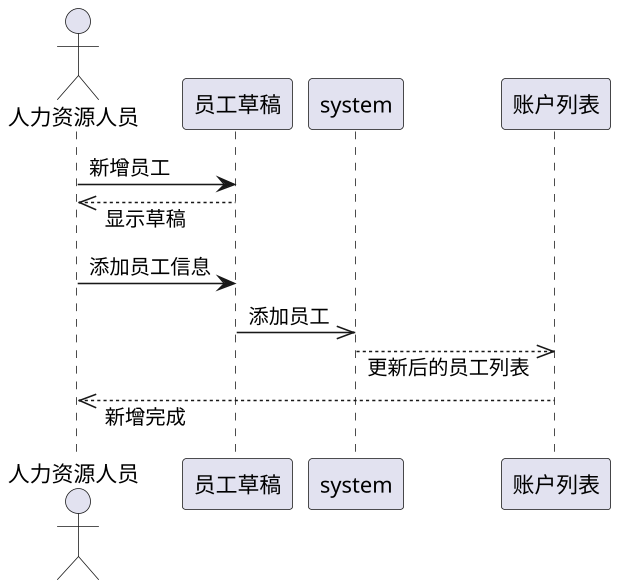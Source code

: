 @startuml
skinparam dpi 150
skinparam responseMessageBelowArrow true
actor 人力资源人员
人力资源人员 -> 员工草稿: 新增员工
人力资源人员 <<-- 员工草稿: 显示草稿
人力资源人员 -> 员工草稿: 添加员工信息
员工草稿 ->> system: 添加员工
账户列表 <<-- system: 更新后的员工列表
人力资源人员 <<-- 账户列表: 新增完成
@enduml